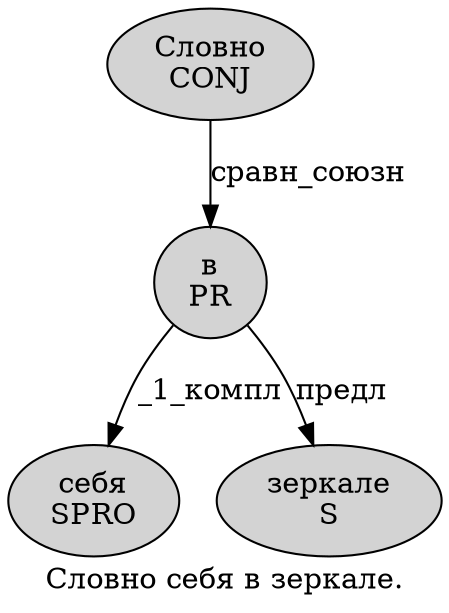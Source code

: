 digraph SENTENCE_2111 {
	graph [label="Словно себя в зеркале."]
	node [style=filled]
		0 [label="Словно
CONJ" color="" fillcolor=lightgray penwidth=1 shape=ellipse]
		1 [label="себя
SPRO" color="" fillcolor=lightgray penwidth=1 shape=ellipse]
		2 [label="в
PR" color="" fillcolor=lightgray penwidth=1 shape=ellipse]
		3 [label="зеркале
S" color="" fillcolor=lightgray penwidth=1 shape=ellipse]
			0 -> 2 [label="сравн_союзн"]
			2 -> 1 [label="_1_компл"]
			2 -> 3 [label="предл"]
}